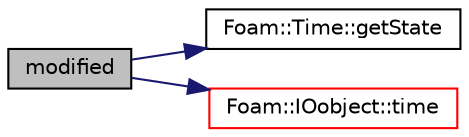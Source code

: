 digraph "modified"
{
  bgcolor="transparent";
  edge [fontname="Helvetica",fontsize="10",labelfontname="Helvetica",labelfontsize="10"];
  node [fontname="Helvetica",fontsize="10",shape=record];
  rankdir="LR";
  Node11437 [label="modified",height=0.2,width=0.4,color="black", fillcolor="grey75", style="filled", fontcolor="black"];
  Node11437 -> Node11438 [color="midnightblue",fontsize="10",style="solid",fontname="Helvetica"];
  Node11438 [label="Foam::Time::getState",height=0.2,width=0.4,color="black",URL="$a27457.html#ab7a4cdc03baab30bddf4b19c7ac1bd28",tooltip="Get current state of file (using handle) "];
  Node11437 -> Node11439 [color="midnightblue",fontsize="10",style="solid",fontname="Helvetica"];
  Node11439 [label="Foam::IOobject::time",height=0.2,width=0.4,color="red",URL="$a27249.html#a1ed86245b170b9f651f62650b1827500",tooltip="Return time. "];
}
